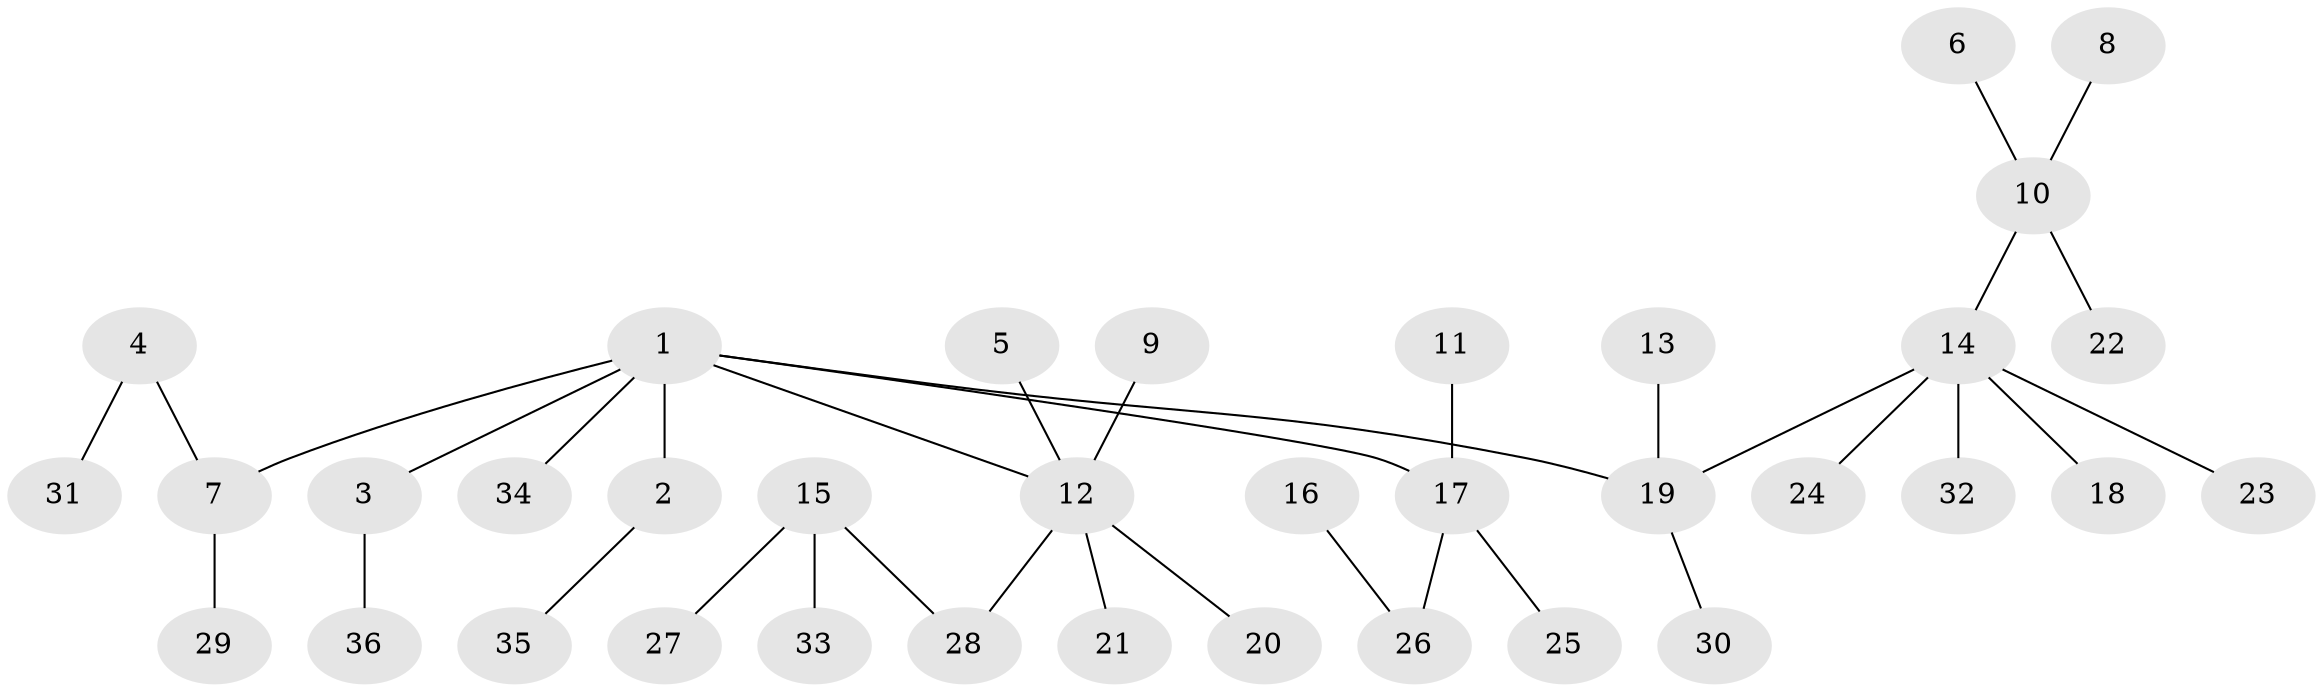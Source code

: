 // original degree distribution, {5: 0.04225352112676056, 4: 0.056338028169014086, 2: 0.29577464788732394, 7: 0.014084507042253521, 3: 0.1267605633802817, 1: 0.4647887323943662}
// Generated by graph-tools (version 1.1) at 2025/50/03/09/25 03:50:25]
// undirected, 36 vertices, 35 edges
graph export_dot {
graph [start="1"]
  node [color=gray90,style=filled];
  1;
  2;
  3;
  4;
  5;
  6;
  7;
  8;
  9;
  10;
  11;
  12;
  13;
  14;
  15;
  16;
  17;
  18;
  19;
  20;
  21;
  22;
  23;
  24;
  25;
  26;
  27;
  28;
  29;
  30;
  31;
  32;
  33;
  34;
  35;
  36;
  1 -- 2 [weight=1.0];
  1 -- 3 [weight=1.0];
  1 -- 7 [weight=1.0];
  1 -- 12 [weight=1.0];
  1 -- 17 [weight=1.0];
  1 -- 19 [weight=1.0];
  1 -- 34 [weight=1.0];
  2 -- 35 [weight=1.0];
  3 -- 36 [weight=1.0];
  4 -- 7 [weight=1.0];
  4 -- 31 [weight=1.0];
  5 -- 12 [weight=1.0];
  6 -- 10 [weight=1.0];
  7 -- 29 [weight=1.0];
  8 -- 10 [weight=1.0];
  9 -- 12 [weight=1.0];
  10 -- 14 [weight=1.0];
  10 -- 22 [weight=1.0];
  11 -- 17 [weight=1.0];
  12 -- 20 [weight=1.0];
  12 -- 21 [weight=1.0];
  12 -- 28 [weight=1.0];
  13 -- 19 [weight=1.0];
  14 -- 18 [weight=1.0];
  14 -- 19 [weight=1.0];
  14 -- 23 [weight=1.0];
  14 -- 24 [weight=1.0];
  14 -- 32 [weight=1.0];
  15 -- 27 [weight=1.0];
  15 -- 28 [weight=1.0];
  15 -- 33 [weight=1.0];
  16 -- 26 [weight=1.0];
  17 -- 25 [weight=1.0];
  17 -- 26 [weight=1.0];
  19 -- 30 [weight=1.0];
}
